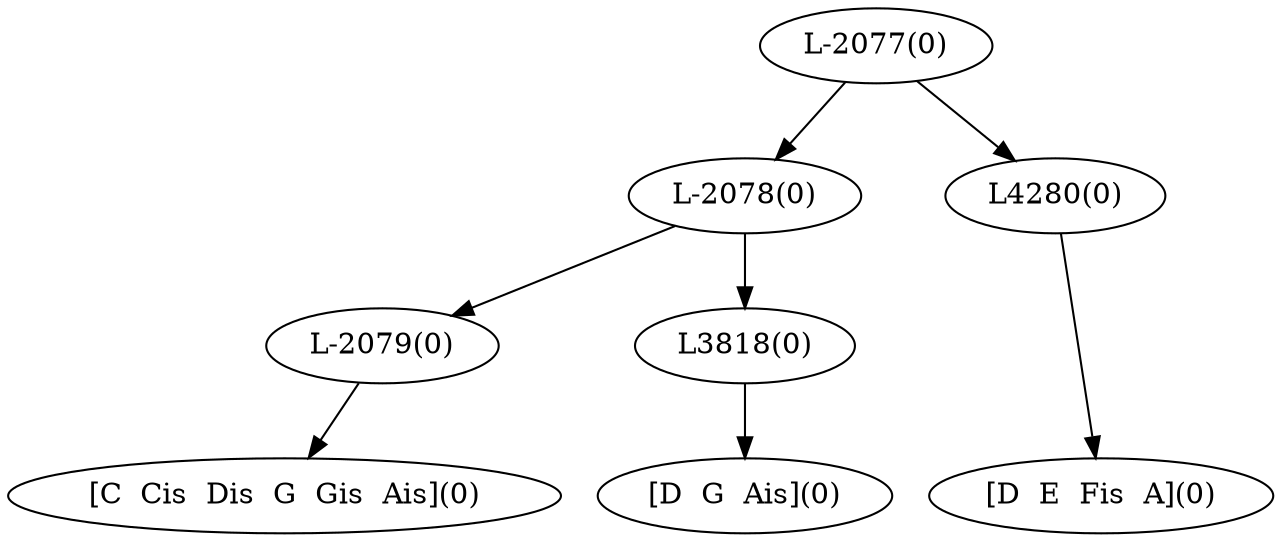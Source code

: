 digraph sample{
"L-2079(0)"->"[C  Cis  Dis  G  Gis  Ais](0)"
"L3818(0)"->"[D  G  Ais](0)"
"L-2078(0)"->"L-2079(0)"
"L-2078(0)"->"L3818(0)"
"L4280(0)"->"[D  E  Fis  A](0)"
"L-2077(0)"->"L-2078(0)"
"L-2077(0)"->"L4280(0)"
{rank = min; "L-2077(0)"}
{rank = same; "L-2078(0)"; "L4280(0)";}
{rank = same; "L-2079(0)"; "L3818(0)";}
{rank = max; "[C  Cis  Dis  G  Gis  Ais](0)"; "[D  E  Fis  A](0)"; "[D  G  Ais](0)";}
}